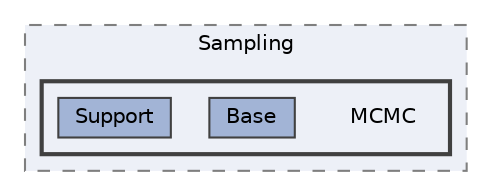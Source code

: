 digraph "C:/GIT 2/numerics/.NET 8.0/Numerics/Sampling/MCMC"
{
 // LATEX_PDF_SIZE
  bgcolor="transparent";
  edge [fontname=Helvetica,fontsize=10,labelfontname=Helvetica,labelfontsize=10];
  node [fontname=Helvetica,fontsize=10,shape=box,height=0.2,width=0.4];
  compound=true
  subgraph clusterdir_7f696f4de14c5a23b8a0e501bb9ba076 {
    graph [ bgcolor="#edf0f7", pencolor="grey50", label="Sampling", fontname=Helvetica,fontsize=10 style="filled,dashed", URL="dir_7f696f4de14c5a23b8a0e501bb9ba076.html",tooltip=""]
  subgraph clusterdir_fe3718f9fd661056a03576212cde1132 {
    graph [ bgcolor="#edf0f7", pencolor="grey25", label="", fontname=Helvetica,fontsize=10 style="filled,bold", URL="dir_fe3718f9fd661056a03576212cde1132.html",tooltip=""]
    dir_fe3718f9fd661056a03576212cde1132 [shape=plaintext, label="MCMC"];
  dir_b09a928f16b75fc4dc1306baf31d21ff [label="Base", fillcolor="#a2b4d6", color="grey25", style="filled", URL="dir_b09a928f16b75fc4dc1306baf31d21ff.html",tooltip=""];
  dir_2d90d5467db112cc90514de36966b3c7 [label="Support", fillcolor="#a2b4d6", color="grey25", style="filled", URL="dir_2d90d5467db112cc90514de36966b3c7.html",tooltip=""];
  }
  }
}
